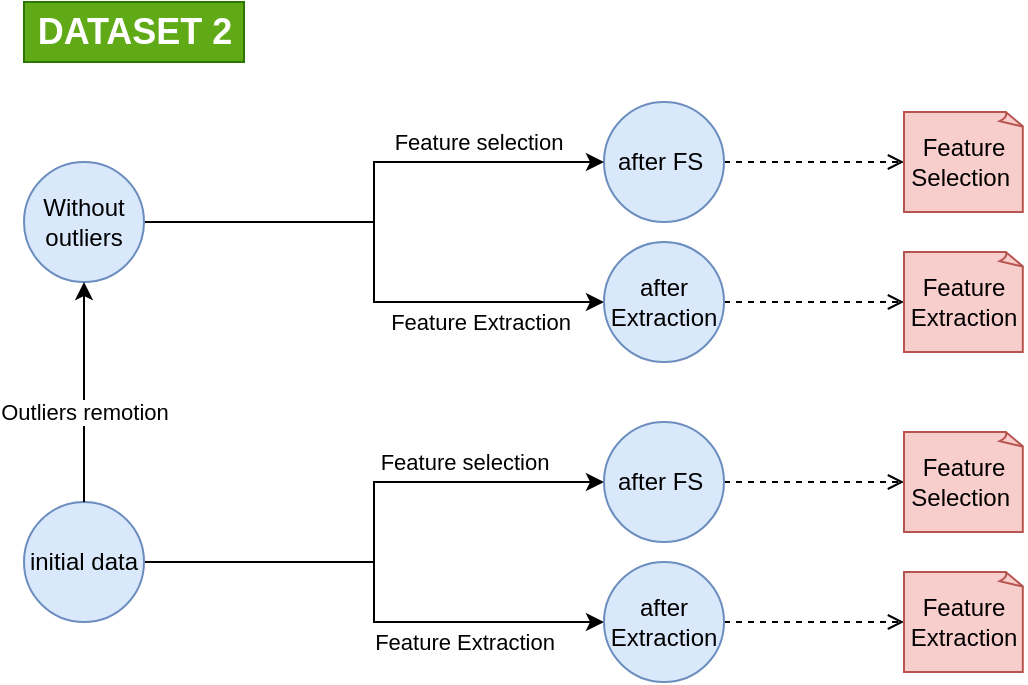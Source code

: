 <mxfile version="13.10.4" type="github">
  <diagram id="C1PJuX5tCt2vGxhJqiDe" name="Page-1">
    <mxGraphModel dx="946" dy="645" grid="1" gridSize="10" guides="1" tooltips="1" connect="1" arrows="1" fold="1" page="1" pageScale="1" pageWidth="827" pageHeight="1169" math="0" shadow="0">
      <root>
        <mxCell id="0" />
        <mxCell id="1" parent="0" />
        <mxCell id="jE_7edmESBOcZlCv-IzX-11" style="edgeStyle=orthogonalEdgeStyle;rounded=0;orthogonalLoop=1;jettySize=auto;html=1;" parent="1" source="CkfNhNpMdFxF0ozeZBZx-1" target="jE_7edmESBOcZlCv-IzX-4" edge="1">
          <mxGeometry relative="1" as="geometry" />
        </mxCell>
        <mxCell id="jE_7edmESBOcZlCv-IzX-12" style="edgeStyle=orthogonalEdgeStyle;rounded=0;orthogonalLoop=1;jettySize=auto;html=1;entryX=0;entryY=0.5;entryDx=0;entryDy=0;" parent="1" source="CkfNhNpMdFxF0ozeZBZx-1" target="jE_7edmESBOcZlCv-IzX-7" edge="1">
          <mxGeometry relative="1" as="geometry" />
        </mxCell>
        <mxCell id="CkfNhNpMdFxF0ozeZBZx-1" value="initial data" style="ellipse;whiteSpace=wrap;html=1;aspect=fixed;fillColor=#dae8fc;strokeColor=#6c8ebf;" parent="1" vertex="1">
          <mxGeometry x="120" y="260" width="60" height="60" as="geometry" />
        </mxCell>
        <mxCell id="CkfNhNpMdFxF0ozeZBZx-13" style="edgeStyle=orthogonalEdgeStyle;rounded=0;orthogonalLoop=1;jettySize=auto;html=1;dashed=1;endArrow=open;endFill=0;entryX=0;entryY=0.5;entryDx=0;entryDy=0;entryPerimeter=0;" parent="1" source="CkfNhNpMdFxF0ozeZBZx-14" target="CkfNhNpMdFxF0ozeZBZx-17" edge="1">
          <mxGeometry relative="1" as="geometry">
            <mxPoint x="540" y="90" as="targetPoint" />
          </mxGeometry>
        </mxCell>
        <mxCell id="CkfNhNpMdFxF0ozeZBZx-14" value="after FS&amp;nbsp;" style="ellipse;whiteSpace=wrap;html=1;aspect=fixed;fillColor=#dae8fc;strokeColor=#6c8ebf;" parent="1" vertex="1">
          <mxGeometry x="410" y="60" width="60" height="60" as="geometry" />
        </mxCell>
        <mxCell id="CkfNhNpMdFxF0ozeZBZx-17" value="Feature Selection&amp;nbsp;" style="whiteSpace=wrap;html=1;shape=mxgraph.basic.document;fillColor=#f8cecc;strokeColor=#b85450;" parent="1" vertex="1">
          <mxGeometry x="560" y="65" width="60" height="50" as="geometry" />
        </mxCell>
        <mxCell id="jE_7edmESBOcZlCv-IzX-9" style="edgeStyle=orthogonalEdgeStyle;rounded=0;orthogonalLoop=1;jettySize=auto;html=1;entryX=0;entryY=0.5;entryDx=0;entryDy=0;" parent="1" source="CkfNhNpMdFxF0ozeZBZx-18" target="CkfNhNpMdFxF0ozeZBZx-14" edge="1">
          <mxGeometry relative="1" as="geometry" />
        </mxCell>
        <mxCell id="jE_7edmESBOcZlCv-IzX-13" value="Feature selection" style="edgeLabel;html=1;align=center;verticalAlign=middle;resizable=0;points=[];" parent="jE_7edmESBOcZlCv-IzX-9" vertex="1" connectable="0">
          <mxGeometry x="0.312" y="2" relative="1" as="geometry">
            <mxPoint x="26" y="-8" as="offset" />
          </mxGeometry>
        </mxCell>
        <mxCell id="jE_7edmESBOcZlCv-IzX-10" style="edgeStyle=orthogonalEdgeStyle;rounded=0;orthogonalLoop=1;jettySize=auto;html=1;entryX=0;entryY=0.5;entryDx=0;entryDy=0;" parent="1" source="CkfNhNpMdFxF0ozeZBZx-18" target="CkfNhNpMdFxF0ozeZBZx-30" edge="1">
          <mxGeometry relative="1" as="geometry" />
        </mxCell>
        <mxCell id="jE_7edmESBOcZlCv-IzX-14" value="Feature Extraction" style="edgeLabel;html=1;align=center;verticalAlign=middle;resizable=0;points=[];" parent="jE_7edmESBOcZlCv-IzX-10" vertex="1" connectable="0">
          <mxGeometry x="0.646" y="-2" relative="1" as="geometry">
            <mxPoint x="-14" y="8" as="offset" />
          </mxGeometry>
        </mxCell>
        <mxCell id="CkfNhNpMdFxF0ozeZBZx-18" value="Without outliers" style="ellipse;whiteSpace=wrap;html=1;aspect=fixed;fillColor=#dae8fc;strokeColor=#6c8ebf;" parent="1" vertex="1">
          <mxGeometry x="120" y="90" width="60" height="60" as="geometry" />
        </mxCell>
        <mxCell id="CkfNhNpMdFxF0ozeZBZx-19" value="" style="endArrow=classic;html=1;exitX=0.5;exitY=0;exitDx=0;exitDy=0;entryX=0.5;entryY=1;entryDx=0;entryDy=0;" parent="1" source="CkfNhNpMdFxF0ozeZBZx-1" target="CkfNhNpMdFxF0ozeZBZx-18" edge="1">
          <mxGeometry width="50" height="50" relative="1" as="geometry">
            <mxPoint x="480" y="240" as="sourcePoint" />
            <mxPoint x="530" y="190" as="targetPoint" />
          </mxGeometry>
        </mxCell>
        <mxCell id="CkfNhNpMdFxF0ozeZBZx-20" value="Outliers remotion" style="edgeLabel;html=1;align=center;verticalAlign=middle;resizable=0;points=[];rotation=0;" parent="CkfNhNpMdFxF0ozeZBZx-19" vertex="1" connectable="0">
          <mxGeometry x="-0.167" relative="1" as="geometry">
            <mxPoint y="1.0" as="offset" />
          </mxGeometry>
        </mxCell>
        <mxCell id="CkfNhNpMdFxF0ozeZBZx-29" style="edgeStyle=orthogonalEdgeStyle;rounded=0;orthogonalLoop=1;jettySize=auto;html=1;dashed=1;endArrow=open;endFill=0;" parent="1" source="CkfNhNpMdFxF0ozeZBZx-30" target="CkfNhNpMdFxF0ozeZBZx-45" edge="1">
          <mxGeometry relative="1" as="geometry" />
        </mxCell>
        <mxCell id="CkfNhNpMdFxF0ozeZBZx-30" value="after Extraction" style="ellipse;whiteSpace=wrap;html=1;aspect=fixed;fillColor=#dae8fc;strokeColor=#6c8ebf;" parent="1" vertex="1">
          <mxGeometry x="410" y="130" width="60" height="60" as="geometry" />
        </mxCell>
        <mxCell id="CkfNhNpMdFxF0ozeZBZx-45" value="Feature Extraction" style="whiteSpace=wrap;html=1;shape=mxgraph.basic.document;fillColor=#f8cecc;strokeColor=#b85450;" parent="1" vertex="1">
          <mxGeometry x="560" y="135" width="60" height="50" as="geometry" />
        </mxCell>
        <mxCell id="jE_7edmESBOcZlCv-IzX-3" style="edgeStyle=orthogonalEdgeStyle;rounded=0;orthogonalLoop=1;jettySize=auto;html=1;dashed=1;endArrow=open;endFill=0;entryX=0;entryY=0.5;entryDx=0;entryDy=0;entryPerimeter=0;" parent="1" source="jE_7edmESBOcZlCv-IzX-4" target="jE_7edmESBOcZlCv-IzX-5" edge="1">
          <mxGeometry relative="1" as="geometry">
            <mxPoint x="550" y="250" as="targetPoint" />
          </mxGeometry>
        </mxCell>
        <mxCell id="jE_7edmESBOcZlCv-IzX-4" value="after FS&amp;nbsp;" style="ellipse;whiteSpace=wrap;html=1;aspect=fixed;fillColor=#dae8fc;strokeColor=#6c8ebf;" parent="1" vertex="1">
          <mxGeometry x="410" y="220" width="60" height="60" as="geometry" />
        </mxCell>
        <mxCell id="jE_7edmESBOcZlCv-IzX-5" value="Feature Selection&amp;nbsp;" style="whiteSpace=wrap;html=1;shape=mxgraph.basic.document;fillColor=#f8cecc;strokeColor=#b85450;" parent="1" vertex="1">
          <mxGeometry x="560" y="225" width="60" height="50" as="geometry" />
        </mxCell>
        <mxCell id="jE_7edmESBOcZlCv-IzX-6" style="edgeStyle=orthogonalEdgeStyle;rounded=0;orthogonalLoop=1;jettySize=auto;html=1;dashed=1;endArrow=open;endFill=0;" parent="1" source="jE_7edmESBOcZlCv-IzX-7" target="jE_7edmESBOcZlCv-IzX-8" edge="1">
          <mxGeometry relative="1" as="geometry" />
        </mxCell>
        <mxCell id="jE_7edmESBOcZlCv-IzX-7" value="after Extraction" style="ellipse;whiteSpace=wrap;html=1;aspect=fixed;fillColor=#dae8fc;strokeColor=#6c8ebf;" parent="1" vertex="1">
          <mxGeometry x="410" y="290" width="60" height="60" as="geometry" />
        </mxCell>
        <mxCell id="jE_7edmESBOcZlCv-IzX-8" value="Feature Extraction" style="whiteSpace=wrap;html=1;shape=mxgraph.basic.document;fillColor=#f8cecc;strokeColor=#b85450;" parent="1" vertex="1">
          <mxGeometry x="560" y="295" width="60" height="50" as="geometry" />
        </mxCell>
        <mxCell id="jE_7edmESBOcZlCv-IzX-15" value="Feature selection" style="edgeLabel;html=1;align=center;verticalAlign=middle;resizable=0;points=[];" parent="1" vertex="1" connectable="0">
          <mxGeometry x="340" y="240" as="geometry" />
        </mxCell>
        <mxCell id="jE_7edmESBOcZlCv-IzX-16" value="Feature Extraction" style="edgeLabel;html=1;align=center;verticalAlign=middle;resizable=0;points=[];" parent="1" vertex="1" connectable="0">
          <mxGeometry x="340" y="330" as="geometry" />
        </mxCell>
        <mxCell id="CFGXcJUIOUCEXUBwejLG-1" value="DATASET 2" style="text;html=1;align=center;verticalAlign=middle;resizable=0;points=[];autosize=1;fontStyle=1;fillColor=#60a917;strokeColor=#2D7600;fontColor=#ffffff;fontSize=18;" vertex="1" parent="1">
          <mxGeometry x="120" y="10" width="110" height="30" as="geometry" />
        </mxCell>
      </root>
    </mxGraphModel>
  </diagram>
</mxfile>
